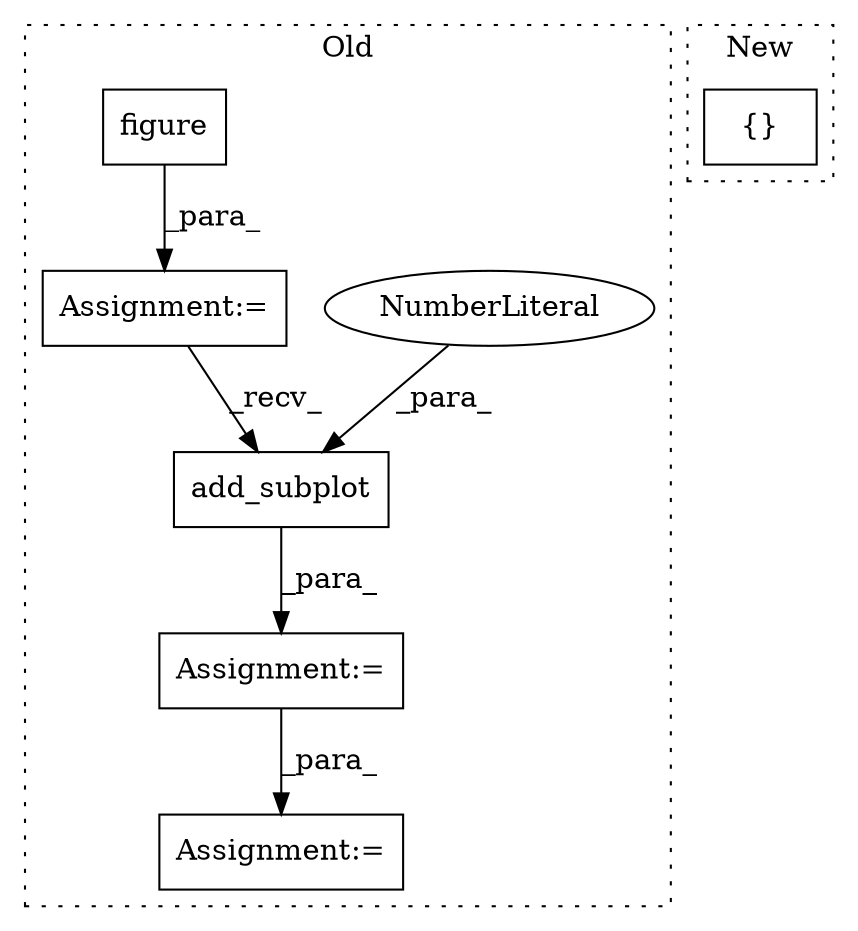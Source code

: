 digraph G {
subgraph cluster0 {
1 [label="add_subplot" a="32" s="401,416" l="12,1" shape="box"];
3 [label="Assignment:=" a="7" s="426" l="1" shape="box"];
4 [label="NumberLiteral" a="34" s="413" l="3" shape="ellipse"];
5 [label="figure" a="32" s="379" l="8" shape="box"];
6 [label="Assignment:=" a="7" s="378" l="1" shape="box"];
7 [label="Assignment:=" a="7" s="396" l="1" shape="box"];
label = "Old";
style="dotted";
}
subgraph cluster1 {
2 [label="{}" a="4" s="643,650" l="1,1" shape="box"];
label = "New";
style="dotted";
}
1 -> 7 [label="_para_"];
4 -> 1 [label="_para_"];
5 -> 6 [label="_para_"];
6 -> 1 [label="_recv_"];
7 -> 3 [label="_para_"];
}